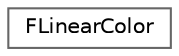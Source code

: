 digraph "Graphical Class Hierarchy"
{
 // INTERACTIVE_SVG=YES
 // LATEX_PDF_SIZE
  bgcolor="transparent";
  edge [fontname=Helvetica,fontsize=10,labelfontname=Helvetica,labelfontsize=10];
  node [fontname=Helvetica,fontsize=10,shape=box,height=0.2,width=0.4];
  rankdir="LR";
  Node0 [id="Node000000",label="FLinearColor",height=0.2,width=0.4,color="grey40", fillcolor="white", style="filled",URL="$d5/dd9/structFLinearColor.html",tooltip="A linear, 32-bit/component floating point RGBA color."];
}
